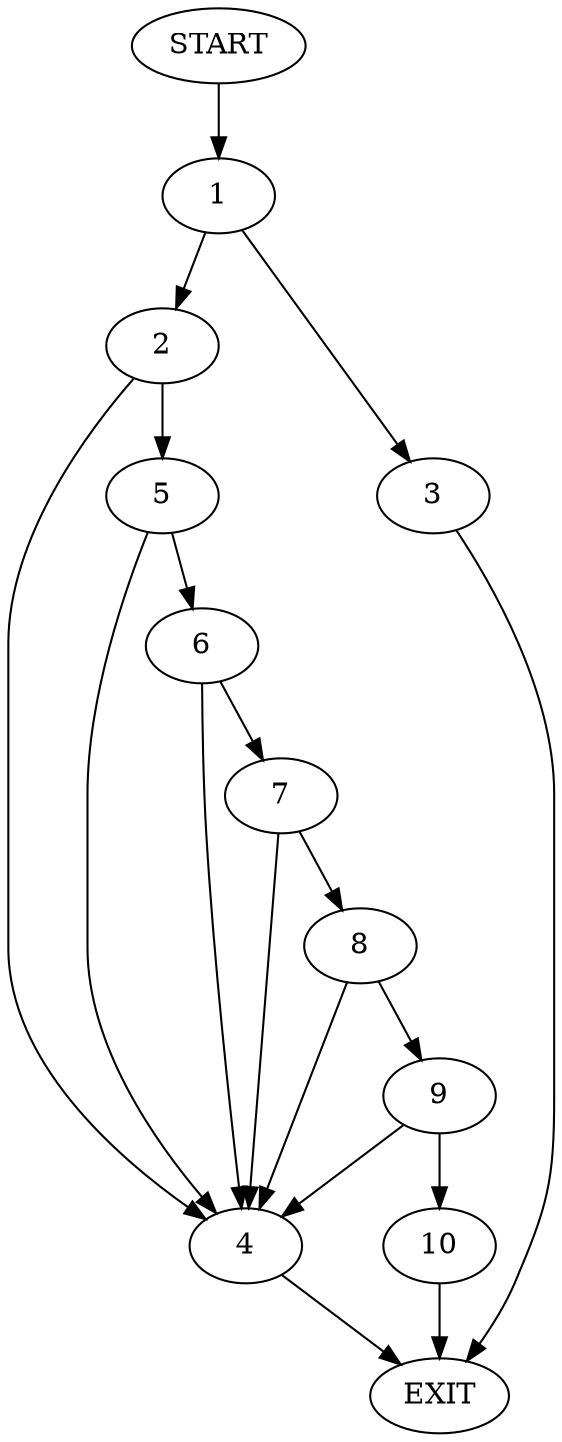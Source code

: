 digraph {
0 [label="START"]
11 [label="EXIT"]
0 -> 1
1 -> 2
1 -> 3
2 -> 4
2 -> 5
3 -> 11
4 -> 11
5 -> 4
5 -> 6
6 -> 4
6 -> 7
7 -> 4
7 -> 8
8 -> 4
8 -> 9
9 -> 4
9 -> 10
10 -> 11
}
